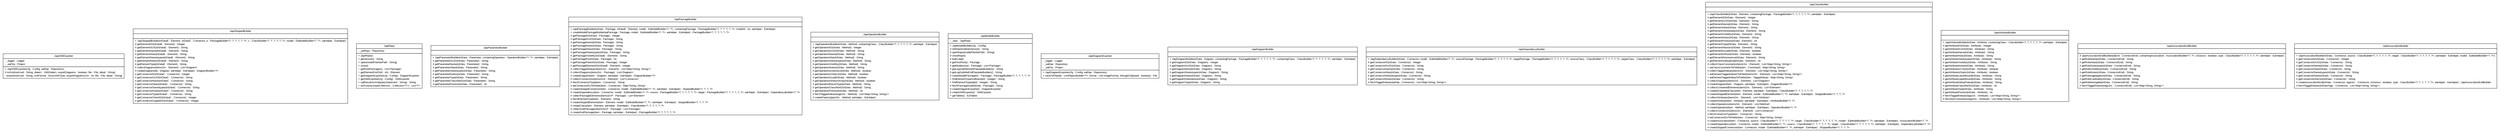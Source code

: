 #!/usr/local/bin/dot
#
# Class diagram 
# Generated by UMLGraph version R5_6_6-6-g3bdff0 (http://www.umlgraph.org/)
#

digraph G {
	edge [fontname="arial",fontsize=10,labelfontname="arial",labelfontsize=10];
	node [fontname="arial",fontsize=10,shape=plaintext];
	nodesep=0.25;
	ranksep=0.5;
	// org.tanjakostic.jcleancim.builder.ea.japi.JapiXMIExporter
	c2326 [label=<<table title="org.tanjakostic.jcleancim.builder.ea.japi.JapiXMIExporter" border="0" cellborder="1" cellspacing="0" cellpadding="2" port="p" href="./JapiXMIExporter.html">
		<tr><td><table border="0" cellspacing="0" cellpadding="1">
<tr><td align="center" balign="center"> JapiXMIExporter </td></tr>
		</table></td></tr>
		<tr><td><table border="0" cellspacing="0" cellpadding="1">
<tr><td align="left" balign="left"> - _logger : Logger </td></tr>
<tr><td align="left" balign="left"> - _eaProj : Project </td></tr>
		</table></td></tr>
		<tr><td><table border="0" cellspacing="0" cellpadding="1">
<tr><td align="left" balign="left"> + JapiXMIExporter(cfg : Config, eaRep : Repository) </td></tr>
<tr><td align="left" balign="left"> # toXmi(rootUuid : String, dialect : XMIDialect, exportDiagrams : boolean, file : File, detail : String) </td></tr>
<tr><td align="left" balign="left"> - export(rootUuid : String, xmiFormat : EnumXMIType, exportDiagramsXmi : int, file : File, detail : String) </td></tr>
		</table></td></tr>
		</table>>, URL="./JapiXMIExporter.html", fontname="arial", fontcolor="black", fontsize=10.0];
	// org.tanjakostic.jcleancim.builder.ea.japi.JapiSkippedBuilder
	c2327 [label=<<table title="org.tanjakostic.jcleancim.builder.ea.japi.JapiSkippedBuilder" border="0" cellborder="1" cellspacing="0" cellpadding="2" port="p" href="./JapiSkippedBuilder.html">
		<tr><td><table border="0" cellspacing="0" cellpadding="1">
<tr><td align="center" balign="center"> JapiSkippedBuilder </td></tr>
		</table></td></tr>
		<tr><td><table border="0" cellspacing="0" cellpadding="1">
<tr><td align="left" balign="left">  </td></tr>
		</table></td></tr>
		<tr><td><table border="0" cellspacing="0" cellpadding="1">
<tr><td align="left" balign="left"> + JapiSkippedBuilder(inDataE : Element, inDataC : Connector, p : PackageBuilder&lt;?, ?, ?, ?, ?, ?&gt;, c : ClassBuilder&lt;?, ?, ?, ?, ?, ?&gt;, model : EaModelBuilder&lt;?, ?&gt;, eaHelper : EaHelper) </td></tr>
<tr><td align="left" balign="left"> # getElementID(inDataE : Element) : Integer </td></tr>
<tr><td align="left" balign="left"> # getElementGUID(inDataE : Element) : String </td></tr>
<tr><td align="left" balign="left"> # getElementName(inDataE : Element) : String </td></tr>
<tr><td align="left" balign="left"> # getElementAlias(inDataE : Element) : String </td></tr>
<tr><td align="left" balign="left"> # getElementStereotypes(inDataE : Element) : String </td></tr>
<tr><td align="left" balign="left"> # getElementNotes(inDataE : Element) : String </td></tr>
<tr><td align="left" balign="left"> # getElementType(inDataE : Element) : String </td></tr>
<tr><td align="left" balign="left"> # collectDiagrams(itemsSrc : Element) : List&lt;Diagram&gt; </td></tr>
<tr><td align="left" balign="left"> # createDiagram(dia : Diagram, eaHelper : EaHelper) : DiagramBuilder&lt;?&gt; </td></tr>
<tr><td align="left" balign="left"> # getConnectorID(inDataC : Connector) : Integer </td></tr>
<tr><td align="left" balign="left"> # getConnectorGUID(inDataC : Connector) : String </td></tr>
<tr><td align="left" balign="left"> # getConnectorName(inDataC : Connector) : String </td></tr>
<tr><td align="left" balign="left"> # getConnectorAlias(inDataC : Connector) : String </td></tr>
<tr><td align="left" balign="left"> # getConnectorStereotypes(inDataC : Connector) : String </td></tr>
<tr><td align="left" balign="left"> # getConnectorNotes(inDataC : Connector) : String </td></tr>
<tr><td align="left" balign="left"> # getConnectorType(inDataC : Connector) : String </td></tr>
<tr><td align="left" balign="left"> # getConnectorClientID(inDataC : Connector) : Integer </td></tr>
<tr><td align="left" balign="left"> # getConnectorSupplierID(inDataC : Connector) : Integer </td></tr>
		</table></td></tr>
		</table>>, URL="./JapiSkippedBuilder.html", fontname="arial", fontcolor="black", fontsize=10.0];
	// org.tanjakostic.jcleancim.builder.ea.japi.JapiRepo
	c2328 [label=<<table title="org.tanjakostic.jcleancim.builder.ea.japi.JapiRepo" border="0" cellborder="1" cellspacing="0" cellpadding="2" port="p" href="./JapiRepo.html">
		<tr><td><table border="0" cellspacing="0" cellpadding="1">
<tr><td align="center" balign="center"> JapiRepo </td></tr>
		</table></td></tr>
		<tr><td><table border="0" cellspacing="0" cellpadding="1">
<tr><td align="left" balign="left"> - _eaRepo : Repository </td></tr>
		</table></td></tr>
		<tr><td><table border="0" cellspacing="0" cellpadding="1">
<tr><td align="left" balign="left"> + JapiRepo() </td></tr>
<tr><td align="left" balign="left"> + getVersion() : String </td></tr>
<tr><td align="left" balign="left"> + open(modelFileAbsPath : String) </td></tr>
<tr><td align="left" balign="left"> + close() </td></tr>
<tr><td align="left" balign="left"> ~ getRootPackages() : List&lt;Package&gt; </td></tr>
<tr><td align="left" balign="left"> ~ getElementForID(id : int) : Element </td></tr>
<tr><td align="left" balign="left"> + getDiagramExporter(cfg : Config) : DiagramExporter </td></tr>
<tr><td align="left" balign="left"> + getXMIExporter(cfg : Config) : XMIExporter </td></tr>
<tr><td align="left" balign="left"> + sqlResultAsXml(queryStatement : String) : String </td></tr>
<tr><td align="left" balign="left"> + eaToJavaList(eaCollection : Collection&lt;T&gt;) : List&lt;T&gt; </td></tr>
		</table></td></tr>
		</table>>, URL="./JapiRepo.html", fontname="arial", fontcolor="black", fontsize=10.0];
	// org.tanjakostic.jcleancim.builder.ea.japi.JapiParameterBuilder
	c2329 [label=<<table title="org.tanjakostic.jcleancim.builder.ea.japi.JapiParameterBuilder" border="0" cellborder="1" cellspacing="0" cellpadding="2" port="p" href="./JapiParameterBuilder.html">
		<tr><td><table border="0" cellspacing="0" cellpadding="1">
<tr><td align="center" balign="center"> JapiParameterBuilder </td></tr>
		</table></td></tr>
		<tr><td><table border="0" cellspacing="0" cellpadding="1">
<tr><td align="left" balign="left">  </td></tr>
		</table></td></tr>
		<tr><td><table border="0" cellspacing="0" cellpadding="1">
<tr><td align="left" balign="left"> + JapiParameterBuilder(inData : Parameter, containingOperation : OperationBuilder&lt;?, ?&gt;, eaHelper : EaHelper) </td></tr>
<tr><td align="left" balign="left"> # getParameterGUID(inData : Parameter) : String </td></tr>
<tr><td align="left" balign="left"> # getParameterName(inData : Parameter) : String </td></tr>
<tr><td align="left" balign="left"> # getParameterAlias(inData : Parameter) : String </td></tr>
<tr><td align="left" balign="left"> # getParameterStereotypes(inData : Parameter) : String </td></tr>
<tr><td align="left" balign="left"> # getParameterNotes(inData : Parameter) : String </td></tr>
<tr><td align="left" balign="left"> # getParameterType(inData : Parameter) : String </td></tr>
<tr><td align="left" balign="left"> # getParameterClassifierID(inData : Parameter) : String </td></tr>
<tr><td align="left" balign="left"> # getParameterPosition(inData : Parameter) : int </td></tr>
		</table></td></tr>
		</table>>, URL="./JapiParameterBuilder.html", fontname="arial", fontcolor="black", fontsize=10.0];
	// org.tanjakostic.jcleancim.builder.ea.japi.JapiPackageBuilder
	c2330 [label=<<table title="org.tanjakostic.jcleancim.builder.ea.japi.JapiPackageBuilder" border="0" cellborder="1" cellspacing="0" cellpadding="2" port="p" href="./JapiPackageBuilder.html">
		<tr><td><table border="0" cellspacing="0" cellpadding="1">
<tr><td align="center" balign="center"> JapiPackageBuilder </td></tr>
		</table></td></tr>
		<tr><td><table border="0" cellspacing="0" cellpadding="1">
<tr><td align="left" balign="left">  </td></tr>
		</table></td></tr>
		<tr><td><table border="0" cellspacing="0" cellpadding="1">
<tr><td align="left" balign="left"> + JapiPackageBuilder(inData : Package, inDataE : Element, model : EaModelBuilder&lt;?, ?&gt;, containingPackage : PackageBuilder&lt;?, ?, ?, ?, ?, ?&gt;, modelId : int, eaHelper : EaHelper) </td></tr>
<tr><td align="left" balign="left"> + createModelPackageBuilder(eaPackage : Package, model : EaModelBuilder&lt;?, ?&gt;, eaHelper : EaHelper) : PackageBuilder&lt;?, ?, ?, ?, ?, ?&gt; </td></tr>
<tr><td align="left" balign="left"> # getPackageID(inData : Package) : Integer </td></tr>
<tr><td align="left" balign="left"> # getPackageGUID(inData : Package) : String </td></tr>
<tr><td align="left" balign="left"> # getPackageName(inData : Package) : String </td></tr>
<tr><td align="left" balign="left"> # getPackageNotes(inData : Package) : String </td></tr>
<tr><td align="left" balign="left"> # getPackageAlias(inData : Package) : String </td></tr>
<tr><td align="left" balign="left"> # getPackageStereotypes(inData : Package) : String </td></tr>
<tr><td align="left" balign="left"> # getPackageVisibility(inDataE : Element) : String </td></tr>
<tr><td align="left" balign="left"> # getPackagePos(inData : Package) : int </td></tr>
<tr><td align="left" balign="left"> # getPackageParentID(inData : Package) : Integer </td></tr>
<tr><td align="left" balign="left"> # getPackageElementID(inDataE : Element) : Integer </td></tr>
<tr><td align="left" balign="left"> # collectTaggedValues(itemsSrc : Element) : List&lt;Map&lt;String, String&gt;&gt; </td></tr>
<tr><td align="left" balign="left"> # collectDiagrams(itemsSrc : Package) : List&lt;Diagram&gt; </td></tr>
<tr><td align="left" balign="left"> # createDiagram(item : Diagram, eaHelper : EaHelper) : DiagramBuilder&lt;?&gt; </td></tr>
<tr><td align="left" balign="left"> # collectConnectors(itemsSrcE : Element) : List&lt;Connector&gt; </td></tr>
<tr><td align="left" balign="left"> # fetchConnectorType(item : Connector) : String </td></tr>
<tr><td align="left" balign="left"> # eaConnectorIDsToFields(item : Connector) : Map&lt;String, String&gt; </td></tr>
<tr><td align="left" balign="left"> # createSkippedConnector(item : Connector, model : EaModelBuilder&lt;?, ?&gt;, eaHelper : EaHelper) : SkippedBuilder&lt;?, ?, ?, ?&gt; </td></tr>
<tr><td align="left" balign="left"> # createDependency(item : Connector, model : EaModelBuilder&lt;?, ?&gt;, source : PackageBuilder&lt;?, ?, ?, ?, ?, ?&gt;, target : PackageBuilder&lt;?, ?, ?, ?, ?, ?&gt;, eaHelper : EaHelper) : DependencyBuilder&lt;?, ?&gt; </td></tr>
<tr><td align="left" balign="left"> # collectPackageElements(itemsSrcP : Package) : List&lt;Element&gt; </td></tr>
<tr><td align="left" balign="left"> # fetchElementType(item : Element) : String </td></tr>
<tr><td align="left" balign="left"> # createSkippedElement(item : Element, model : EaModelBuilder&lt;?, ?&gt;, eaHelper : EaHelper) : SkippedBuilder&lt;?, ?, ?, ?&gt; </td></tr>
<tr><td align="left" balign="left"> # createClass(item : Element, eaHelper : EaHelper) : ClassBuilder&lt;?, ?, ?, ?, ?, ?&gt; </td></tr>
<tr><td align="left" balign="left"> # collectSubPackages(itemsSrcP : Package) : List&lt;Package&gt; </td></tr>
<tr><td align="left" balign="left"> # createSubPackage(item : Package, eaHelper : EaHelper) : PackageBuilder&lt;?, ?, ?, ?, ?, ?&gt; </td></tr>
		</table></td></tr>
		</table>>, URL="./JapiPackageBuilder.html", fontname="arial", fontcolor="black", fontsize=10.0];
	// org.tanjakostic.jcleancim.builder.ea.japi.JapiOperationBuilder
	c2331 [label=<<table title="org.tanjakostic.jcleancim.builder.ea.japi.JapiOperationBuilder" border="0" cellborder="1" cellspacing="0" cellpadding="2" port="p" href="./JapiOperationBuilder.html">
		<tr><td><table border="0" cellspacing="0" cellpadding="1">
<tr><td align="center" balign="center"> JapiOperationBuilder </td></tr>
		</table></td></tr>
		<tr><td><table border="0" cellspacing="0" cellpadding="1">
<tr><td align="left" balign="left">  </td></tr>
		</table></td></tr>
		<tr><td><table border="0" cellspacing="0" cellpadding="1">
<tr><td align="left" balign="left"> + JapiOperationBuilder(inData : Method, containingClass : ClassBuilder&lt;?, ?, ?, ?, ?, ?&gt;, eaHelper : EaHelper) </td></tr>
<tr><td align="left" balign="left"> # getOperationID(inData : Method) : Integer </td></tr>
<tr><td align="left" balign="left"> # getOperationGUID(inData : Method) : String </td></tr>
<tr><td align="left" balign="left"> # getOperationName(inData : Method) : String </td></tr>
<tr><td align="left" balign="left"> # getOperationAlias(inData : Method) : String </td></tr>
<tr><td align="left" balign="left"> # getOperationStereotypes(inData : Method) : String </td></tr>
<tr><td align="left" balign="left"> # getOperationVisibility(inData : Method) : String </td></tr>
<tr><td align="left" balign="left"> # getOperationNotes(inData : Method) : String </td></tr>
<tr><td align="left" balign="left"> # getOperationIsAbstract(inData : Method) : boolean </td></tr>
<tr><td align="left" balign="left"> # getOperationIsStatic(inData : Method) : boolean </td></tr>
<tr><td align="left" balign="left"> # getOperationIsLeaf(inData : Method) : boolean </td></tr>
<tr><td align="left" balign="left"> # getOperationIsReturnArray(inData : Method) : boolean </td></tr>
<tr><td align="left" balign="left"> # getOperationReturnType(inData : Method) : String </td></tr>
<tr><td align="left" balign="left"> # getOperationClassifierID(inData : Method) : String </td></tr>
<tr><td align="left" balign="left"> # getOperationPosition(inData : Method) : int </td></tr>
<tr><td align="left" balign="left"> # fetchTaggedValues(tagsSrc : Method) : List&lt;Map&lt;String, String&gt;&gt; </td></tr>
<tr><td align="left" balign="left"> # createParams(parsSrc : Method, eaHelper : EaHelper) </td></tr>
		</table></td></tr>
		</table>>, URL="./JapiOperationBuilder.html", fontname="arial", fontcolor="black", fontsize=10.0];
	// org.tanjakostic.jcleancim.builder.ea.japi.JapiModelBuilder
	c2332 [label=<<table title="org.tanjakostic.jcleancim.builder.ea.japi.JapiModelBuilder" border="0" cellborder="1" cellspacing="0" cellpadding="2" port="p" href="./JapiModelBuilder.html">
		<tr><td><table border="0" cellspacing="0" cellpadding="1">
<tr><td align="center" balign="center"> JapiModelBuilder </td></tr>
		</table></td></tr>
		<tr><td><table border="0" cellspacing="0" cellpadding="1">
<tr><td align="left" balign="left"> - _repo : JapiRepo </td></tr>
		</table></td></tr>
		<tr><td><table border="0" cellspacing="0" cellpadding="1">
<tr><td align="left" balign="left"> + JapiModelBuilder(cfg : Config) </td></tr>
<tr><td align="left" balign="left"> # initRepoAndGetVersion() : String </td></tr>
<tr><td align="left" balign="left"> # openRepo(modelFileAbsPath : String) </td></tr>
<tr><td align="left" balign="left"> # closeRepo() </td></tr>
<tr><td align="left" balign="left"> # bulkLoad() </td></tr>
<tr><td align="left" balign="left"> # getFirstRoot() : Package </td></tr>
<tr><td align="left" balign="left"> # getModels(root : Package) : List&lt;Package&gt; </td></tr>
<tr><td align="left" balign="left"> # getLogSubtitleStartPopulateBuilders() : String </td></tr>
<tr><td align="left" balign="left"> # getLogSubtitleEndPopulateBuilders() : String </td></tr>
<tr><td align="left" balign="left"> # createModelPackage(m : Package) : PackageBuilder&lt;?, ?, ?, ?, ?, ?&gt; </td></tr>
<tr><td align="left" balign="left"> + findElementTypeAndName(id : Integer) : String </td></tr>
<tr><td align="left" balign="left"> + findElementType(objId : Integer) : String </td></tr>
<tr><td align="left" balign="left"> # fetchPackageGuid(inData : Package) : String </td></tr>
<tr><td align="left" balign="left"> # createDiagramExporter() : DiagramExporter </td></tr>
<tr><td align="left" balign="left"> # createXMIExporter() : XMIExporter </td></tr>
<tr><td align="left" balign="left"> + getTables() : EaTables </td></tr>
		</table></td></tr>
		</table>>, URL="./JapiModelBuilder.html", fontname="arial", fontcolor="black", fontsize=10.0];
	// org.tanjakostic.jcleancim.builder.ea.japi.JapiDiagramExporter
	c2333 [label=<<table title="org.tanjakostic.jcleancim.builder.ea.japi.JapiDiagramExporter" border="0" cellborder="1" cellspacing="0" cellpadding="2" port="p" href="./JapiDiagramExporter.html">
		<tr><td><table border="0" cellspacing="0" cellpadding="1">
<tr><td align="center" balign="center"> JapiDiagramExporter </td></tr>
		</table></td></tr>
		<tr><td><table border="0" cellspacing="0" cellpadding="1">
<tr><td align="left" balign="left"> - _logger : Logger </td></tr>
<tr><td align="left" balign="left"> - _eaRep : Repository </td></tr>
<tr><td align="left" balign="left"> - _eaProj : Project </td></tr>
		</table></td></tr>
		<tr><td><table border="0" cellspacing="0" cellpadding="1">
<tr><td align="left" balign="left"> + JapiDiagramExporter(cfg : Config, eaRep : Repository) </td></tr>
<tr><td align="left" balign="left"> + saveToFile(dia : UmlObjectBuilder&lt;?&gt;, format : Util.ImageFormat, throughClipboard : boolean) : File </td></tr>
		</table></td></tr>
		</table>>, URL="./JapiDiagramExporter.html", fontname="arial", fontcolor="black", fontsize=10.0];
	// org.tanjakostic.jcleancim.builder.ea.japi.JapiDiagramBuilder
	c2334 [label=<<table title="org.tanjakostic.jcleancim.builder.ea.japi.JapiDiagramBuilder" border="0" cellborder="1" cellspacing="0" cellpadding="2" port="p" href="./JapiDiagramBuilder.html">
		<tr><td><table border="0" cellspacing="0" cellpadding="1">
<tr><td align="center" balign="center"> JapiDiagramBuilder </td></tr>
		</table></td></tr>
		<tr><td><table border="0" cellspacing="0" cellpadding="1">
<tr><td align="left" balign="left">  </td></tr>
		</table></td></tr>
		<tr><td><table border="0" cellspacing="0" cellpadding="1">
<tr><td align="left" balign="left"> + JapiDiagramBuilder(inData : Diagram, containingPackage : PackageBuilder&lt;?, ?, ?, ?, ?, ?&gt;, containingClass : ClassBuilder&lt;?, ?, ?, ?, ?, ?&gt;, eaHelper : EaHelper) </td></tr>
<tr><td align="left" balign="left"> # getDiagramID(inData : Diagram) : Integer </td></tr>
<tr><td align="left" balign="left"> # getDiagramGUID(inData : Diagram) : String </td></tr>
<tr><td align="left" balign="left"> # getDiagramName(inData : Diagram) : String </td></tr>
<tr><td align="left" balign="left"> # getDiagramStereotypes(inData : Diagram) : String </td></tr>
<tr><td align="left" balign="left"> # getDiagramNotes(inData : Diagram) : String </td></tr>
<tr><td align="left" balign="left"> # getDiagramOrientation(inData : Diagram) : String </td></tr>
<tr><td align="left" balign="left"> # getDiagramType(inData : Diagram) : String </td></tr>
		</table></td></tr>
		</table>>, URL="./JapiDiagramBuilder.html", fontname="arial", fontcolor="black", fontsize=10.0];
	// org.tanjakostic.jcleancim.builder.ea.japi.JapiDependencyBuilder
	c2335 [label=<<table title="org.tanjakostic.jcleancim.builder.ea.japi.JapiDependencyBuilder" border="0" cellborder="1" cellspacing="0" cellpadding="2" port="p" href="./JapiDependencyBuilder.html">
		<tr><td><table border="0" cellspacing="0" cellpadding="1">
<tr><td align="center" balign="center"> JapiDependencyBuilder </td></tr>
		</table></td></tr>
		<tr><td><table border="0" cellspacing="0" cellpadding="1">
<tr><td align="left" balign="left">  </td></tr>
		</table></td></tr>
		<tr><td><table border="0" cellspacing="0" cellpadding="1">
<tr><td align="left" balign="left"> + JapiDependencyBuilder(inData : Connector, model : EaModelBuilder&lt;?, ?&gt;, sourcePackage : PackageBuilder&lt;?, ?, ?, ?, ?, ?&gt;, targetPackage : PackageBuilder&lt;?, ?, ?, ?, ?, ?&gt;, sourceClass : ClassBuilder&lt;?, ?, ?, ?, ?, ?&gt;, targetClass : ClassBuilder&lt;?, ?, ?, ?, ?, ?&gt;, eaHelper : EaHelper) </td></tr>
<tr><td align="left" balign="left"> # getConnectorID(inData : Connector) : Integer </td></tr>
<tr><td align="left" balign="left"> # getConnectorGUID(inData : Connector) : String </td></tr>
<tr><td align="left" balign="left"> # getConnectorName(inData : Connector) : String </td></tr>
<tr><td align="left" balign="left"> # getConnectorAlias(inData : Connector) : String </td></tr>
<tr><td align="left" balign="left"> # getConnectorStereotypes(inData : Connector) : String </td></tr>
<tr><td align="left" balign="left"> # getConnectorNotes(inData : Connector) : String </td></tr>
<tr><td align="left" balign="left"> # fetchTaggedValues(eaDep : Connector) : List&lt;Map&lt;String, String&gt;&gt; </td></tr>
		</table></td></tr>
		</table>>, URL="./JapiDependencyBuilder.html", fontname="arial", fontcolor="black", fontsize=10.0];
	// org.tanjakostic.jcleancim.builder.ea.japi.JapiClassBuilder
	c2336 [label=<<table title="org.tanjakostic.jcleancim.builder.ea.japi.JapiClassBuilder" border="0" cellborder="1" cellspacing="0" cellpadding="2" port="p" href="./JapiClassBuilder.html">
		<tr><td><table border="0" cellspacing="0" cellpadding="1">
<tr><td align="center" balign="center"> JapiClassBuilder </td></tr>
		</table></td></tr>
		<tr><td><table border="0" cellspacing="0" cellpadding="1">
<tr><td align="left" balign="left">  </td></tr>
		</table></td></tr>
		<tr><td><table border="0" cellspacing="0" cellpadding="1">
<tr><td align="left" balign="left"> + JapiClassBuilder(inData : Element, containingPackage : PackageBuilder&lt;?, ?, ?, ?, ?, ?&gt;, eaHelper : EaHelper) </td></tr>
<tr><td align="left" balign="left"> # getElementID(inData : Element) : Integer </td></tr>
<tr><td align="left" balign="left"> # getElementGUID(inData : Element) : String </td></tr>
<tr><td align="left" balign="left"> # getElementName(inData : Element) : String </td></tr>
<tr><td align="left" balign="left"> # getElementAlias(inData : Element) : String </td></tr>
<tr><td align="left" balign="left"> # getElementStereotypes(inData : Element) : String </td></tr>
<tr><td align="left" balign="left"> # getElementVisibility(inData : Element) : String </td></tr>
<tr><td align="left" balign="left"> # getElementNotes(inData : Element) : String </td></tr>
<tr><td align="left" balign="left"> # getElementPosition(inData : Element) : int </td></tr>
<tr><td align="left" balign="left"> # getElementType(inData : Element) : String </td></tr>
<tr><td align="left" balign="left"> # getElementAbstract(inData : Element) : String </td></tr>
<tr><td align="left" balign="left"> # getElementIsLeaf(inData : Element) : boolean </td></tr>
<tr><td align="left" balign="left"> # getElementIsRoot(inData : Element) : boolean </td></tr>
<tr><td align="left" balign="left"> # getElementPersistence(inData : Element) : String </td></tr>
<tr><td align="left" balign="left"> # getElementSubtypeVal(inData : Element) : int </td></tr>
<tr><td align="left" balign="left"> # collectClassConstraints(itemsSrc : Element) : List&lt;Map&lt;String, String&gt;&gt; </td></tr>
<tr><td align="left" balign="left"> + eaClassConstraintToFields(item : Constraint) : Map&lt;String, String&gt; </td></tr>
<tr><td align="left" balign="left"> # collectTaggedValues(itemsSrc : Element) : List&lt;Map&lt;String, String&gt;&gt; </td></tr>
<tr><td align="left" balign="left"> + eaElementTaggedValuesToFields(itemsSrc : Element) : List&lt;Map&lt;String, String&gt;&gt; </td></tr>
<tr><td align="left" balign="left"> + eaElementTaggedValueToFields(item : TaggedValue) : Map&lt;String, String&gt; </td></tr>
<tr><td align="left" balign="left"> # collectDiagrams(itemsSrc : Element) : List&lt;Diagram&gt; </td></tr>
<tr><td align="left" balign="left"> # createDiagram(item : Diagram, eaHelper : EaHelper) : DiagramBuilder&lt;?&gt; </td></tr>
<tr><td align="left" balign="left"> # collectContainedElements(itemsSrc : Element) : List&lt;Element&gt; </td></tr>
<tr><td align="left" balign="left"> # createEmbeddedClass(item : Element, eaHelper : EaHelper) : ClassBuilder&lt;?, ?, ?, ?, ?, ?&gt; </td></tr>
<tr><td align="left" balign="left"> # createSkippedElement(item : Element, model : EaModelBuilder&lt;?, ?&gt;, eaHelper : EaHelper) : SkippedBuilder&lt;?, ?, ?, ?&gt; </td></tr>
<tr><td align="left" balign="left"> # collectAttributes(itemsSrc : Element) : List&lt;Attribute&gt; </td></tr>
<tr><td align="left" balign="left"> # createAttribute(item : Attribute, eaHelper : EaHelper) : AttributeBuilder&lt;?, ?&gt; </td></tr>
<tr><td align="left" balign="left"> # collectOperations(itemsSrc : Element) : List&lt;Method&gt; </td></tr>
<tr><td align="left" balign="left"> # createOperation(item : Method, eaHelper : EaHelper) : OperationBuilder&lt;?, ?&gt; </td></tr>
<tr><td align="left" balign="left"> # collectConnectors(itemsSrc : Element) : List&lt;Connector&gt; </td></tr>
<tr><td align="left" balign="left"> # fetchConnectorType(item : Connector) : String </td></tr>
<tr><td align="left" balign="left"> # eaConnectorIDsToFields(item : Connector) : Map&lt;String, String&gt; </td></tr>
<tr><td align="left" balign="left"> # createAssociation(item : Connector, source : ClassBuilder&lt;?, ?, ?, ?, ?, ?&gt;, target : ClassBuilder&lt;?, ?, ?, ?, ?, ?&gt;, model : EaModelBuilder&lt;?, ?&gt;, eaHelper : EaHelper) : AssociationBuilder&lt;?, ?&gt; </td></tr>
<tr><td align="left" balign="left"> # createDependency(item : Connector, model : EaModelBuilder&lt;?, ?&gt;, source : ClassBuilder&lt;?, ?, ?, ?, ?, ?&gt;, target : ClassBuilder&lt;?, ?, ?, ?, ?, ?&gt;, eaHelper : EaHelper) : DependencyBuilder&lt;?, ?&gt; </td></tr>
<tr><td align="left" balign="left"> # createSkippedConnector(item : Connector, model : EaModelBuilder&lt;?, ?&gt;, eaHelper : EaHelper) : SkippedBuilder&lt;?, ?, ?, ?&gt; </td></tr>
		</table></td></tr>
		</table>>, URL="./JapiClassBuilder.html", fontname="arial", fontcolor="black", fontsize=10.0];
	// org.tanjakostic.jcleancim.builder.ea.japi.JapiAttributeBuilder
	c2337 [label=<<table title="org.tanjakostic.jcleancim.builder.ea.japi.JapiAttributeBuilder" border="0" cellborder="1" cellspacing="0" cellpadding="2" port="p" href="./JapiAttributeBuilder.html">
		<tr><td><table border="0" cellspacing="0" cellpadding="1">
<tr><td align="center" balign="center"> JapiAttributeBuilder </td></tr>
		</table></td></tr>
		<tr><td><table border="0" cellspacing="0" cellpadding="1">
<tr><td align="left" balign="left">  </td></tr>
		</table></td></tr>
		<tr><td><table border="0" cellspacing="0" cellpadding="1">
<tr><td align="left" balign="left"> + JapiAttributeBuilder(inData : Attribute, containingClass : ClassBuilder&lt;?, ?, ?, ?, ?, ?&gt;, eaHelper : EaHelper) </td></tr>
<tr><td align="left" balign="left"> # getAttributeID(inData : Attribute) : Integer </td></tr>
<tr><td align="left" balign="left"> # getAttributeGUID(inData : Attribute) : String </td></tr>
<tr><td align="left" balign="left"> # getAttributeName(inData : Attribute) : String </td></tr>
<tr><td align="left" balign="left"> # getAttributeAlias(inData : Attribute) : String </td></tr>
<tr><td align="left" balign="left"> # getAttributeStereotypes(inData : Attribute) : String </td></tr>
<tr><td align="left" balign="left"> # getAttributeVisibility(inData : Attribute) : String </td></tr>
<tr><td align="left" balign="left"> # getAttributeNotes(inData : Attribute) : String </td></tr>
<tr><td align="left" balign="left"> # getAttributeIsConst(inData : Attribute) : boolean </td></tr>
<tr><td align="left" balign="left"> # getAttributeIsStatic(inData : Attribute) : boolean </td></tr>
<tr><td align="left" balign="left"> # getAttributeLowerBound(inData : Attribute) : String </td></tr>
<tr><td align="left" balign="left"> # getAttributeUpperBound(inData : Attribute) : String </td></tr>
<tr><td align="left" balign="left"> # getAttributeDefaultValue(inData : Attribute) : String </td></tr>
<tr><td align="left" balign="left"> # getAttributeClassifierID(inData : Attribute) : int </td></tr>
<tr><td align="left" balign="left"> # getAttributeType(inData : Attribute) : String </td></tr>
<tr><td align="left" balign="left"> # getAttributePosition(inData : Attribute) : int </td></tr>
<tr><td align="left" balign="left"> # fetchTaggedValues(tagsSrc : Attribute) : List&lt;Map&lt;String, String&gt;&gt; </td></tr>
<tr><td align="left" balign="left"> # fetchAttrConstraints(tagsSrc : Attribute) : List&lt;Map&lt;String, String&gt;&gt; </td></tr>
		</table></td></tr>
		</table>>, URL="./JapiAttributeBuilder.html", fontname="arial", fontcolor="black", fontsize=10.0];
	// org.tanjakostic.jcleancim.builder.ea.japi.JapiAssociationEndBuilder
	c2338 [label=<<table title="org.tanjakostic.jcleancim.builder.ea.japi.JapiAssociationEndBuilder" border="0" cellborder="1" cellspacing="0" cellpadding="2" port="p" href="./JapiAssociationEndBuilder.html">
		<tr><td><table border="0" cellspacing="0" cellpadding="1">
<tr><td align="center" balign="center"> JapiAssociationEndBuilder </td></tr>
		</table></td></tr>
		<tr><td><table border="0" cellspacing="0" cellpadding="1">
<tr><td align="left" balign="left">  </td></tr>
		</table></td></tr>
		<tr><td><table border="0" cellspacing="0" cellpadding="1">
<tr><td align="left" balign="left"> # JapiAssociationEndBuilder(eaEnd : ConnectorEnd, containingAssociation : AssociationBuilder&lt;?, ?&gt;, isSource : boolean, type : ClassBuilder&lt;?, ?, ?, ?, ?, ?&gt;, eaHelper : EaHelper) </td></tr>
<tr><td align="left" balign="left"> # getRoleName(inData : ConnectorEnd) : String </td></tr>
<tr><td align="left" balign="left"> # getRoleAlias(inData : ConnectorEnd) : String </td></tr>
<tr><td align="left" balign="left"> # getRoleStereotypes(inData : ConnectorEnd) : String </td></tr>
<tr><td align="left" balign="left"> # getRoleVisibility(inData : ConnectorEnd) : String </td></tr>
<tr><td align="left" balign="left"> # getRoleNotes(inData : ConnectorEnd) : String </td></tr>
<tr><td align="left" balign="left"> # getRoleAggregation(inData : ConnectorEnd) : String </td></tr>
<tr><td align="left" balign="left"> # getRoleCardinality(inData : ConnectorEnd) : String </td></tr>
<tr><td align="left" balign="left"> # getRoleNavigable(inData : ConnectorEnd) : String </td></tr>
<tr><td align="left" balign="left"> # fetchTaggedValues(tagsSrc : ConnectorEnd) : List&lt;Map&lt;String, String&gt;&gt; </td></tr>
		</table></td></tr>
		</table>>, URL="./JapiAssociationEndBuilder.html", fontname="arial", fontcolor="black", fontsize=10.0];
	// org.tanjakostic.jcleancim.builder.ea.japi.JapiAssociationBuilder
	c2339 [label=<<table title="org.tanjakostic.jcleancim.builder.ea.japi.JapiAssociationBuilder" border="0" cellborder="1" cellspacing="0" cellpadding="2" port="p" href="./JapiAssociationBuilder.html">
		<tr><td><table border="0" cellspacing="0" cellpadding="1">
<tr><td align="center" balign="center"> JapiAssociationBuilder </td></tr>
		</table></td></tr>
		<tr><td><table border="0" cellspacing="0" cellpadding="1">
<tr><td align="left" balign="left">  </td></tr>
		</table></td></tr>
		<tr><td><table border="0" cellspacing="0" cellpadding="1">
<tr><td align="left" balign="left"> + JapiAssociationBuilder(inData : Connector, source : ClassBuilder&lt;?, ?, ?, ?, ?, ?&gt;, target : ClassBuilder&lt;?, ?, ?, ?, ?, ?&gt;, eaHelper : EaHelper, model : EaModelBuilder&lt;?, ?&gt;) </td></tr>
<tr><td align="left" balign="left"> # getConnectorID(inData : Connector) : Integer </td></tr>
<tr><td align="left" balign="left"> # getConnectorGUID(inData : Connector) : String </td></tr>
<tr><td align="left" balign="left"> # getConnectorName(inData : Connector) : String </td></tr>
<tr><td align="left" balign="left"> # getConnectorAlias(inData : Connector) : String </td></tr>
<tr><td align="left" balign="left"> # getConnectorStereotypes(inData : Connector) : String </td></tr>
<tr><td align="left" balign="left"> # getConnectorNotes(inData : Connector) : String </td></tr>
<tr><td align="left" balign="left"> # getConnectorDirection(inData : Connector) : String </td></tr>
<tr><td align="left" balign="left"> # createAssociationEnd(inData : Connector, tagsSrc : Connector, isSource : boolean, type : ClassBuilder&lt;?, ?, ?, ?, ?, ?&gt;, eaHelper : EaHelper) : JapiAssociationEndBuilder </td></tr>
<tr><td align="left" balign="left"> # fetchTaggedValues(inDataTags : Connector) : List&lt;Map&lt;String, String&gt;&gt; </td></tr>
		</table></td></tr>
		</table>>, URL="./JapiAssociationBuilder.html", fontname="arial", fontcolor="black", fontsize=10.0];
}

